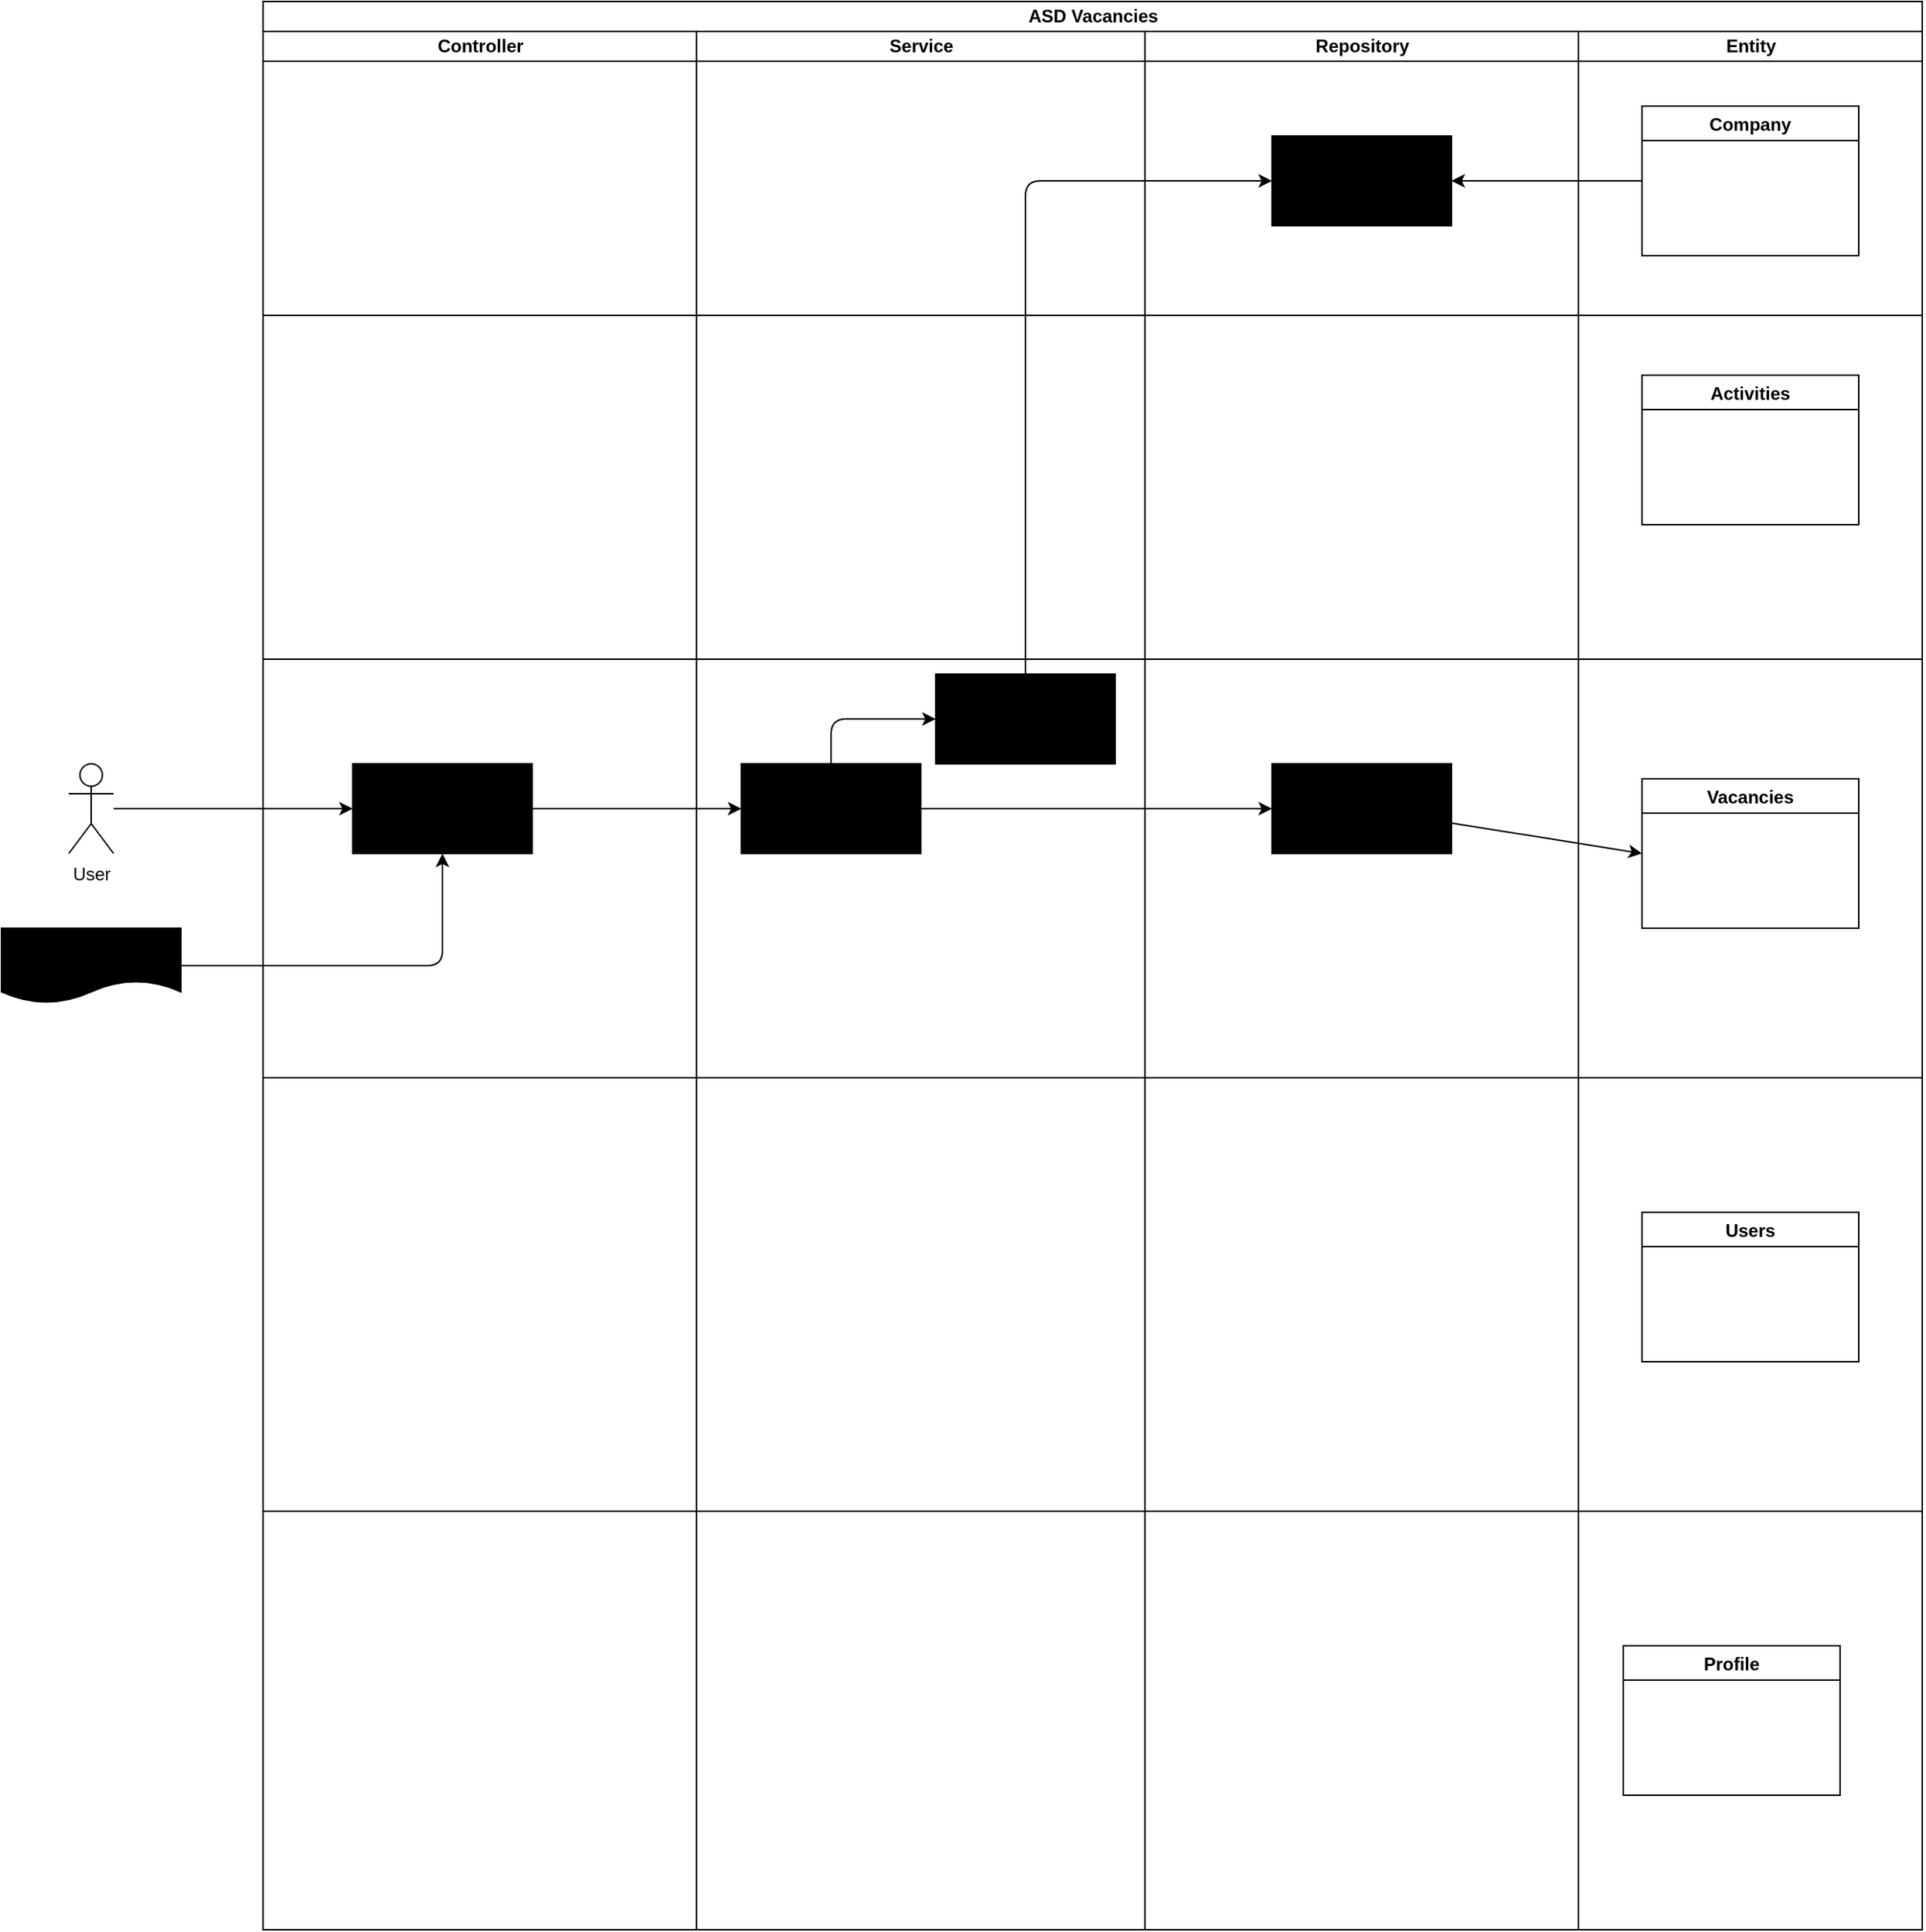 <mxfile>
    <diagram id="8Wz3FwkcaFIM8SSFOOUf" name="Page-1">
        <mxGraphModel dx="2306" dy="714" grid="1" gridSize="10" guides="1" tooltips="1" connect="1" arrows="1" fold="1" page="1" pageScale="1" pageWidth="850" pageHeight="1100" math="0" shadow="0">
            <root>
                <mxCell id="0"/>
                <mxCell id="1" parent="0"/>
                <mxCell id="10" value="ASD Vacancies" style="swimlane;childLayout=stackLayout;resizeParent=1;resizeParentMax=0;startSize=20;html=1;" vertex="1" parent="1">
                    <mxGeometry x="20" y="40" width="1110" height="1290" as="geometry"/>
                </mxCell>
                <mxCell id="11" value="Controller" style="swimlane;startSize=20;html=1;" vertex="1" parent="10">
                    <mxGeometry y="20" width="290" height="1270" as="geometry"/>
                </mxCell>
                <mxCell id="43" value="&amp;nbsp; fetch vacancies" style="rounded=0;whiteSpace=wrap;html=1;fillColor=#000000;align=center;" vertex="1" parent="11">
                    <mxGeometry x="60" y="490" width="120" height="60" as="geometry"/>
                </mxCell>
                <mxCell id="12" value="Service" style="swimlane;startSize=20;html=1;" vertex="1" parent="10">
                    <mxGeometry x="290" y="20" width="300" height="1270" as="geometry"/>
                </mxCell>
                <mxCell id="38" value="" style="endArrow=none;html=1;" edge="1" parent="12">
                    <mxGeometry width="50" height="50" relative="1" as="geometry">
                        <mxPoint x="-290" y="420" as="sourcePoint"/>
                        <mxPoint x="820" y="420" as="targetPoint"/>
                        <Array as="points"/>
                    </mxGeometry>
                </mxCell>
                <mxCell id="56" style="edgeStyle=none;html=1;exitX=0.5;exitY=0;exitDx=0;exitDy=0;entryX=0;entryY=0.5;entryDx=0;entryDy=0;" edge="1" parent="12" source="47" target="54">
                    <mxGeometry relative="1" as="geometry">
                        <Array as="points">
                            <mxPoint x="90" y="460"/>
                        </Array>
                    </mxGeometry>
                </mxCell>
                <mxCell id="47" value="fetch vacancies" style="rounded=0;whiteSpace=wrap;html=1;fillColor=#000000;align=center;" vertex="1" parent="12">
                    <mxGeometry x="30" y="490" width="120" height="60" as="geometry"/>
                </mxCell>
                <mxCell id="37" value="" style="endArrow=none;html=1;" edge="1" parent="12">
                    <mxGeometry width="50" height="50" relative="1" as="geometry">
                        <mxPoint x="-290" y="190" as="sourcePoint"/>
                        <mxPoint x="820" y="190" as="targetPoint"/>
                        <Array as="points"/>
                    </mxGeometry>
                </mxCell>
                <mxCell id="54" value="fetch company" style="rounded=0;whiteSpace=wrap;html=1;fillColor=#000000;align=center;" vertex="1" parent="12">
                    <mxGeometry x="160" y="430" width="120" height="60" as="geometry"/>
                </mxCell>
                <mxCell id="13" value="Repository" style="swimlane;startSize=20;html=1;" vertex="1" parent="10">
                    <mxGeometry x="590" y="20" width="290" height="1270" as="geometry"/>
                </mxCell>
                <mxCell id="40" value="" style="endArrow=none;html=1;" edge="1" parent="13">
                    <mxGeometry width="50" height="50" relative="1" as="geometry">
                        <mxPoint x="-590" y="990" as="sourcePoint"/>
                        <mxPoint x="520" y="990" as="targetPoint"/>
                        <Array as="points"/>
                    </mxGeometry>
                </mxCell>
                <mxCell id="39" value="" style="endArrow=none;html=1;" edge="1" parent="13">
                    <mxGeometry width="50" height="50" relative="1" as="geometry">
                        <mxPoint x="-590" y="700" as="sourcePoint"/>
                        <mxPoint x="520" y="700" as="targetPoint"/>
                        <Array as="points"/>
                    </mxGeometry>
                </mxCell>
                <mxCell id="51" value="fetch vacancies" style="rounded=0;whiteSpace=wrap;html=1;fillColor=#000000;align=center;" vertex="1" parent="13">
                    <mxGeometry x="85" y="490" width="120" height="60" as="geometry"/>
                </mxCell>
                <mxCell id="57" value="fetch company" style="rounded=0;whiteSpace=wrap;html=1;fillColor=#000000;align=center;" vertex="1" parent="13">
                    <mxGeometry x="85" y="70" width="120" height="60" as="geometry"/>
                </mxCell>
                <mxCell id="14" value="Entity" style="swimlane;startSize=20;html=1;" vertex="1" parent="10">
                    <mxGeometry x="880" y="20" width="230" height="1270" as="geometry"/>
                </mxCell>
                <mxCell id="24" value="Company" style="swimlane;startSize=23;" vertex="1" parent="14">
                    <mxGeometry x="42.5" y="50" width="145" height="100" as="geometry"/>
                </mxCell>
                <mxCell id="29" value="Activities" style="swimlane;" vertex="1" parent="14">
                    <mxGeometry x="42.5" y="230" width="145" height="100" as="geometry"/>
                </mxCell>
                <mxCell id="30" value="Vacancies" style="swimlane;startSize=23;" vertex="1" parent="14">
                    <mxGeometry x="42.5" y="500" width="145" height="100" as="geometry"/>
                </mxCell>
                <mxCell id="22" value="Users" style="swimlane;" vertex="1" parent="14">
                    <mxGeometry x="42.5" y="790" width="145" height="100" as="geometry"/>
                </mxCell>
                <mxCell id="23" value="Profile" style="swimlane;" vertex="1" parent="14">
                    <mxGeometry x="30" y="1080" width="145" height="100" as="geometry"/>
                </mxCell>
                <mxCell id="50" style="edgeStyle=none;html=1;" edge="1" parent="10" source="43" target="47">
                    <mxGeometry relative="1" as="geometry"/>
                </mxCell>
                <mxCell id="52" style="edgeStyle=none;html=1;entryX=0;entryY=0.5;entryDx=0;entryDy=0;" edge="1" parent="10" source="47" target="51">
                    <mxGeometry relative="1" as="geometry"/>
                </mxCell>
                <mxCell id="53" style="edgeStyle=none;html=1;entryX=0;entryY=0.5;entryDx=0;entryDy=0;" edge="1" parent="10" source="51" target="30">
                    <mxGeometry relative="1" as="geometry"/>
                </mxCell>
                <mxCell id="58" style="edgeStyle=none;html=1;entryX=0;entryY=0.5;entryDx=0;entryDy=0;" edge="1" parent="10" source="54" target="57">
                    <mxGeometry relative="1" as="geometry">
                        <Array as="points">
                            <mxPoint x="510" y="120"/>
                        </Array>
                    </mxGeometry>
                </mxCell>
                <mxCell id="59" style="edgeStyle=none;html=1;entryX=1;entryY=0.5;entryDx=0;entryDy=0;" edge="1" parent="10" source="24" target="57">
                    <mxGeometry relative="1" as="geometry"/>
                </mxCell>
                <mxCell id="44" style="edgeStyle=none;html=1;entryX=0;entryY=0.5;entryDx=0;entryDy=0;" edge="1" parent="1" source="33" target="43">
                    <mxGeometry relative="1" as="geometry"/>
                </mxCell>
                <mxCell id="33" value="User" style="shape=umlActor;verticalLabelPosition=bottom;verticalAlign=top;html=1;outlineConnect=0;" vertex="1" parent="1">
                    <mxGeometry x="-110" y="550" width="30" height="60" as="geometry"/>
                </mxCell>
                <mxCell id="48" style="edgeStyle=none;html=1;entryX=0.5;entryY=1;entryDx=0;entryDy=0;" edge="1" parent="1" source="45" target="43">
                    <mxGeometry relative="1" as="geometry">
                        <Array as="points">
                            <mxPoint x="140" y="685"/>
                        </Array>
                    </mxGeometry>
                </mxCell>
                <mxCell id="45" value="HTML" style="shape=document;whiteSpace=wrap;html=1;boundedLbl=1;fillColor=#000000;" vertex="1" parent="1">
                    <mxGeometry x="-155" y="660" width="120" height="50" as="geometry"/>
                </mxCell>
            </root>
        </mxGraphModel>
    </diagram>
</mxfile>